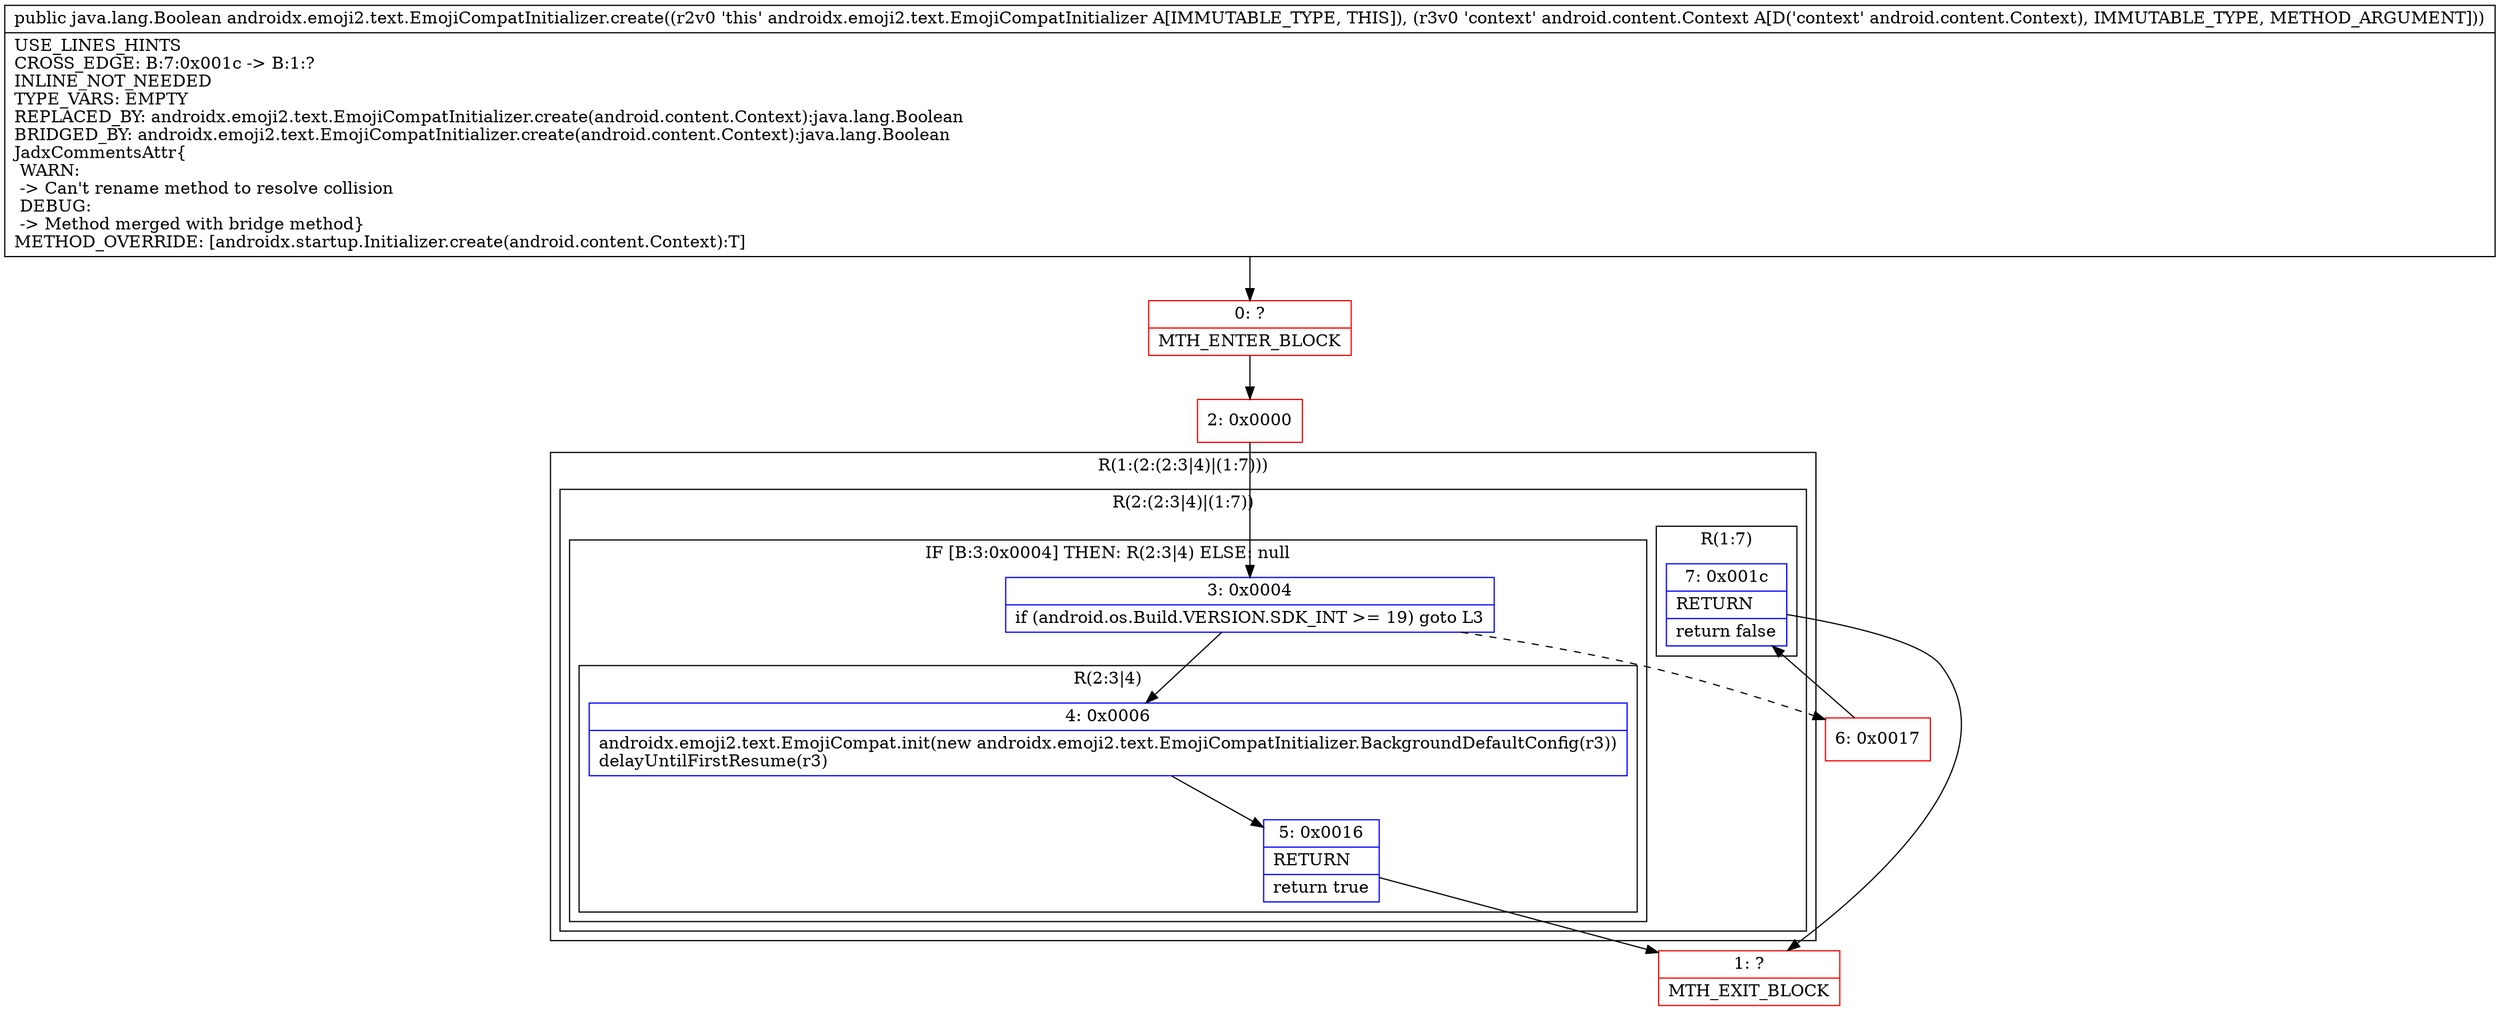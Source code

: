 digraph "CFG forandroidx.emoji2.text.EmojiCompatInitializer.create(Landroid\/content\/Context;)Ljava\/lang\/Boolean;" {
subgraph cluster_Region_292133341 {
label = "R(1:(2:(2:3|4)|(1:7)))";
node [shape=record,color=blue];
subgraph cluster_Region_410617652 {
label = "R(2:(2:3|4)|(1:7))";
node [shape=record,color=blue];
subgraph cluster_IfRegion_1191430345 {
label = "IF [B:3:0x0004] THEN: R(2:3|4) ELSE: null";
node [shape=record,color=blue];
Node_3 [shape=record,label="{3\:\ 0x0004|if (android.os.Build.VERSION.SDK_INT \>= 19) goto L3\l}"];
subgraph cluster_Region_11968005 {
label = "R(2:3|4)";
node [shape=record,color=blue];
Node_4 [shape=record,label="{4\:\ 0x0006|androidx.emoji2.text.EmojiCompat.init(new androidx.emoji2.text.EmojiCompatInitializer.BackgroundDefaultConfig(r3))\ldelayUntilFirstResume(r3)\l}"];
Node_5 [shape=record,label="{5\:\ 0x0016|RETURN\l|return true\l}"];
}
}
subgraph cluster_Region_1573673151 {
label = "R(1:7)";
node [shape=record,color=blue];
Node_7 [shape=record,label="{7\:\ 0x001c|RETURN\l|return false\l}"];
}
}
}
Node_0 [shape=record,color=red,label="{0\:\ ?|MTH_ENTER_BLOCK\l}"];
Node_2 [shape=record,color=red,label="{2\:\ 0x0000}"];
Node_1 [shape=record,color=red,label="{1\:\ ?|MTH_EXIT_BLOCK\l}"];
Node_6 [shape=record,color=red,label="{6\:\ 0x0017}"];
MethodNode[shape=record,label="{public java.lang.Boolean androidx.emoji2.text.EmojiCompatInitializer.create((r2v0 'this' androidx.emoji2.text.EmojiCompatInitializer A[IMMUTABLE_TYPE, THIS]), (r3v0 'context' android.content.Context A[D('context' android.content.Context), IMMUTABLE_TYPE, METHOD_ARGUMENT]))  | USE_LINES_HINTS\lCROSS_EDGE: B:7:0x001c \-\> B:1:?\lINLINE_NOT_NEEDED\lTYPE_VARS: EMPTY\lREPLACED_BY: androidx.emoji2.text.EmojiCompatInitializer.create(android.content.Context):java.lang.Boolean\lBRIDGED_BY: androidx.emoji2.text.EmojiCompatInitializer.create(android.content.Context):java.lang.Boolean\lJadxCommentsAttr\{\l WARN: \l \-\> Can't rename method to resolve collision\l DEBUG: \l \-\> Method merged with bridge method\}\lMETHOD_OVERRIDE: [androidx.startup.Initializer.create(android.content.Context):T]\l}"];
MethodNode -> Node_0;Node_3 -> Node_4;
Node_3 -> Node_6[style=dashed];
Node_4 -> Node_5;
Node_5 -> Node_1;
Node_7 -> Node_1;
Node_0 -> Node_2;
Node_2 -> Node_3;
Node_6 -> Node_7;
}

